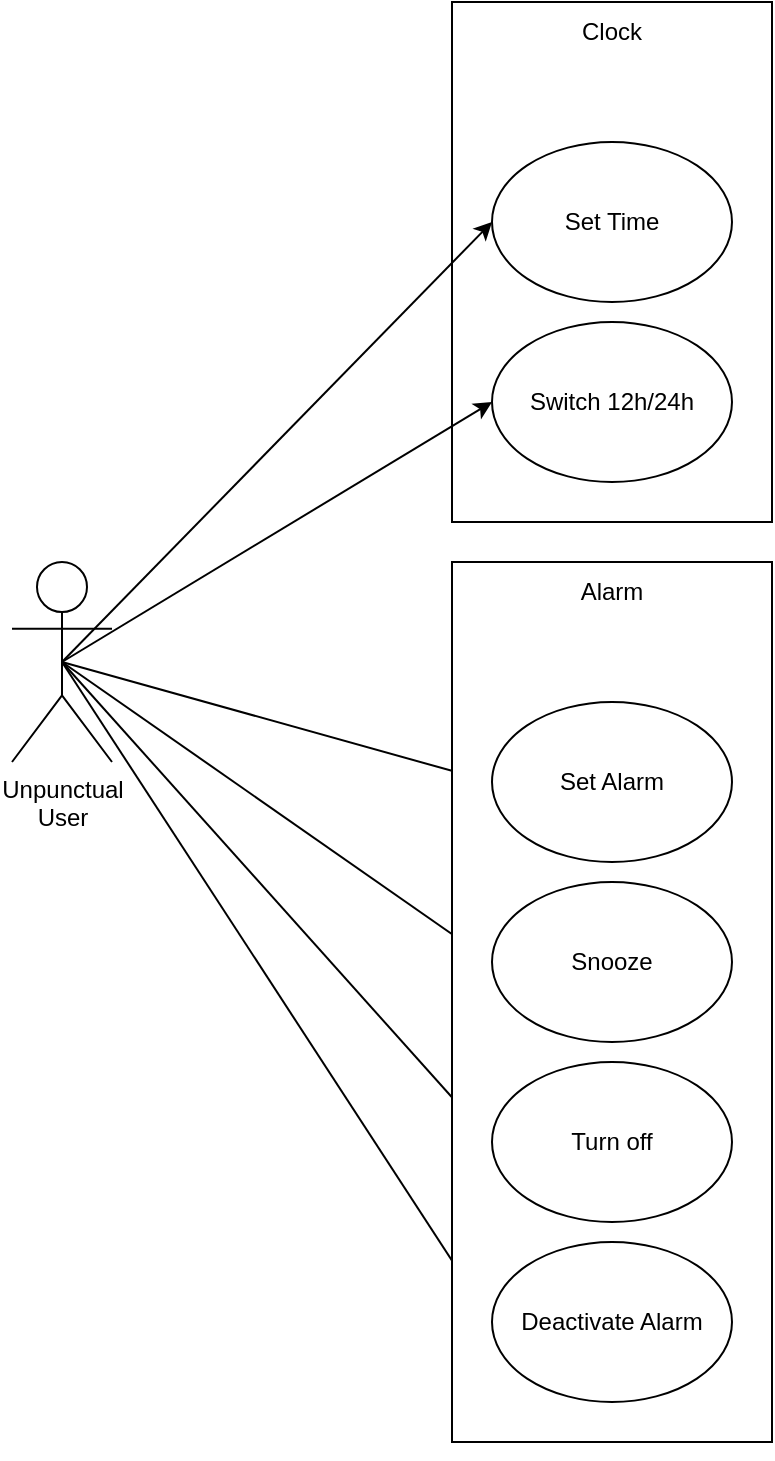 <mxfile version="21.3.2" type="github">
  <diagram name="Seite-1" id="Z1PEB7xeIhzlEnCBdAtx">
    <mxGraphModel dx="1050" dy="566" grid="1" gridSize="10" guides="1" tooltips="1" connect="1" arrows="1" fold="1" page="1" pageScale="1" pageWidth="827" pageHeight="1169" math="0" shadow="0">
      <root>
        <mxCell id="0" />
        <mxCell id="1" parent="0" />
        <mxCell id="vKprtB5NMeOKVIA1ChN4-1" value="" style="rounded=0;whiteSpace=wrap;html=1;" vertex="1" parent="1">
          <mxGeometry x="280" y="40" width="160" height="260" as="geometry" />
        </mxCell>
        <mxCell id="vKprtB5NMeOKVIA1ChN4-2" value="Set Time" style="ellipse;whiteSpace=wrap;html=1;" vertex="1" parent="1">
          <mxGeometry x="300" y="110" width="120" height="80" as="geometry" />
        </mxCell>
        <mxCell id="vKprtB5NMeOKVIA1ChN4-16" style="rounded=0;orthogonalLoop=1;jettySize=auto;html=1;exitX=0.5;exitY=0.5;exitDx=0;exitDy=0;exitPerimeter=0;entryX=0;entryY=0.5;entryDx=0;entryDy=0;strokeColor=default;" edge="1" parent="1" source="vKprtB5NMeOKVIA1ChN4-5" target="vKprtB5NMeOKVIA1ChN4-2">
          <mxGeometry relative="1" as="geometry" />
        </mxCell>
        <mxCell id="vKprtB5NMeOKVIA1ChN4-17" style="rounded=0;orthogonalLoop=1;jettySize=auto;html=1;exitX=0.5;exitY=0.5;exitDx=0;exitDy=0;exitPerimeter=0;entryX=0;entryY=0.5;entryDx=0;entryDy=0;" edge="1" parent="1" source="vKprtB5NMeOKVIA1ChN4-5" target="vKprtB5NMeOKVIA1ChN4-15">
          <mxGeometry relative="1" as="geometry" />
        </mxCell>
        <mxCell id="vKprtB5NMeOKVIA1ChN4-18" style="rounded=0;orthogonalLoop=1;jettySize=auto;html=1;exitX=0.5;exitY=0.5;exitDx=0;exitDy=0;exitPerimeter=0;entryX=0;entryY=0.5;entryDx=0;entryDy=0;" edge="1" parent="1" source="vKprtB5NMeOKVIA1ChN4-5" target="vKprtB5NMeOKVIA1ChN4-9">
          <mxGeometry relative="1" as="geometry" />
        </mxCell>
        <mxCell id="vKprtB5NMeOKVIA1ChN4-19" style="rounded=0;orthogonalLoop=1;jettySize=auto;html=1;exitX=0.5;exitY=0.5;exitDx=0;exitDy=0;exitPerimeter=0;entryX=0;entryY=0.5;entryDx=0;entryDy=0;" edge="1" parent="1" source="vKprtB5NMeOKVIA1ChN4-5" target="vKprtB5NMeOKVIA1ChN4-12">
          <mxGeometry relative="1" as="geometry" />
        </mxCell>
        <mxCell id="vKprtB5NMeOKVIA1ChN4-20" style="rounded=0;orthogonalLoop=1;jettySize=auto;html=1;exitX=0.5;exitY=0.5;exitDx=0;exitDy=0;exitPerimeter=0;entryX=0;entryY=0.5;entryDx=0;entryDy=0;" edge="1" parent="1" source="vKprtB5NMeOKVIA1ChN4-5" target="vKprtB5NMeOKVIA1ChN4-13">
          <mxGeometry relative="1" as="geometry" />
        </mxCell>
        <mxCell id="vKprtB5NMeOKVIA1ChN4-21" style="rounded=0;orthogonalLoop=1;jettySize=auto;html=1;exitX=0.5;exitY=0.5;exitDx=0;exitDy=0;exitPerimeter=0;entryX=0;entryY=0.5;entryDx=0;entryDy=0;" edge="1" parent="1" source="vKprtB5NMeOKVIA1ChN4-5" target="vKprtB5NMeOKVIA1ChN4-14">
          <mxGeometry relative="1" as="geometry" />
        </mxCell>
        <mxCell id="vKprtB5NMeOKVIA1ChN4-5" value="&lt;div&gt;Unpunctual &lt;br&gt;&lt;/div&gt;&lt;div&gt;User&lt;br&gt;&lt;/div&gt;" style="shape=umlActor;verticalLabelPosition=bottom;verticalAlign=top;html=1;outlineConnect=0;" vertex="1" parent="1">
          <mxGeometry x="60" y="320" width="50" height="100" as="geometry" />
        </mxCell>
        <mxCell id="vKprtB5NMeOKVIA1ChN4-6" value="Clock" style="text;html=1;strokeColor=none;fillColor=none;align=center;verticalAlign=middle;whiteSpace=wrap;rounded=0;" vertex="1" parent="1">
          <mxGeometry x="330" y="40" width="60" height="30" as="geometry" />
        </mxCell>
        <mxCell id="vKprtB5NMeOKVIA1ChN4-7" style="edgeStyle=orthogonalEdgeStyle;rounded=0;orthogonalLoop=1;jettySize=auto;html=1;exitX=0.5;exitY=1;exitDx=0;exitDy=0;" edge="1" parent="1" source="vKprtB5NMeOKVIA1ChN4-1" target="vKprtB5NMeOKVIA1ChN4-1">
          <mxGeometry relative="1" as="geometry" />
        </mxCell>
        <mxCell id="vKprtB5NMeOKVIA1ChN4-8" value="" style="rounded=0;whiteSpace=wrap;html=1;" vertex="1" parent="1">
          <mxGeometry x="280" y="320" width="160" height="440" as="geometry" />
        </mxCell>
        <mxCell id="vKprtB5NMeOKVIA1ChN4-9" value="Set Alarm" style="ellipse;whiteSpace=wrap;html=1;" vertex="1" parent="1">
          <mxGeometry x="300" y="390" width="120" height="80" as="geometry" />
        </mxCell>
        <mxCell id="vKprtB5NMeOKVIA1ChN4-10" value="Alarm" style="text;html=1;strokeColor=none;fillColor=none;align=center;verticalAlign=middle;whiteSpace=wrap;rounded=0;" vertex="1" parent="1">
          <mxGeometry x="330" y="320" width="60" height="30" as="geometry" />
        </mxCell>
        <mxCell id="vKprtB5NMeOKVIA1ChN4-11" style="edgeStyle=orthogonalEdgeStyle;rounded=0;orthogonalLoop=1;jettySize=auto;html=1;exitX=0.5;exitY=1;exitDx=0;exitDy=0;" edge="1" parent="1" source="vKprtB5NMeOKVIA1ChN4-8" target="vKprtB5NMeOKVIA1ChN4-8">
          <mxGeometry relative="1" as="geometry" />
        </mxCell>
        <mxCell id="vKprtB5NMeOKVIA1ChN4-12" value="Snooze" style="ellipse;whiteSpace=wrap;html=1;" vertex="1" parent="1">
          <mxGeometry x="300" y="480" width="120" height="80" as="geometry" />
        </mxCell>
        <mxCell id="vKprtB5NMeOKVIA1ChN4-13" value="Turn off" style="ellipse;whiteSpace=wrap;html=1;" vertex="1" parent="1">
          <mxGeometry x="300" y="570" width="120" height="80" as="geometry" />
        </mxCell>
        <mxCell id="vKprtB5NMeOKVIA1ChN4-14" value="Deactivate Alarm" style="ellipse;whiteSpace=wrap;html=1;" vertex="1" parent="1">
          <mxGeometry x="300" y="660" width="120" height="80" as="geometry" />
        </mxCell>
        <mxCell id="vKprtB5NMeOKVIA1ChN4-15" value="Switch 12h/24h" style="ellipse;whiteSpace=wrap;html=1;" vertex="1" parent="1">
          <mxGeometry x="300" y="200" width="120" height="80" as="geometry" />
        </mxCell>
      </root>
    </mxGraphModel>
  </diagram>
</mxfile>
